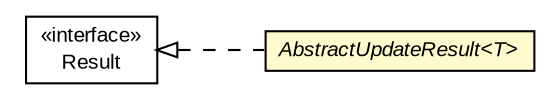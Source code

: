 #!/usr/local/bin/dot
#
# Class diagram 
# Generated by UMLGraph version R5_6-24-gf6e263 (http://www.umlgraph.org/)
#

digraph G {
	edge [fontname="arial",fontsize=10,labelfontname="arial",labelfontsize=10];
	node [fontname="arial",fontsize=10,shape=plaintext];
	nodesep=0.25;
	ranksep=0.5;
	rankdir=LR;
	// com.gwtplatform.dispatch.shared.Result
	c101698 [label=<<table title="com.gwtplatform.dispatch.shared.Result" border="0" cellborder="1" cellspacing="0" cellpadding="2" port="p" href="./Result.html">
		<tr><td><table border="0" cellspacing="0" cellpadding="1">
<tr><td align="center" balign="center"> &#171;interface&#187; </td></tr>
<tr><td align="center" balign="center"> Result </td></tr>
		</table></td></tr>
		</table>>, URL="./Result.html", fontname="arial", fontcolor="black", fontsize=10.0];
	// com.gwtplatform.dispatch.shared.AbstractUpdateResult<T>
	c101709 [label=<<table title="com.gwtplatform.dispatch.shared.AbstractUpdateResult" border="0" cellborder="1" cellspacing="0" cellpadding="2" port="p" bgcolor="lemonChiffon" href="./AbstractUpdateResult.html">
		<tr><td><table border="0" cellspacing="0" cellpadding="1">
<tr><td align="center" balign="center"><font face="arial italic"> AbstractUpdateResult&lt;T&gt; </font></td></tr>
		</table></td></tr>
		</table>>, URL="./AbstractUpdateResult.html", fontname="arial", fontcolor="black", fontsize=10.0];
	//com.gwtplatform.dispatch.shared.AbstractUpdateResult<T> implements com.gwtplatform.dispatch.shared.Result
	c101698:p -> c101709:p [dir=back,arrowtail=empty,style=dashed];
}

